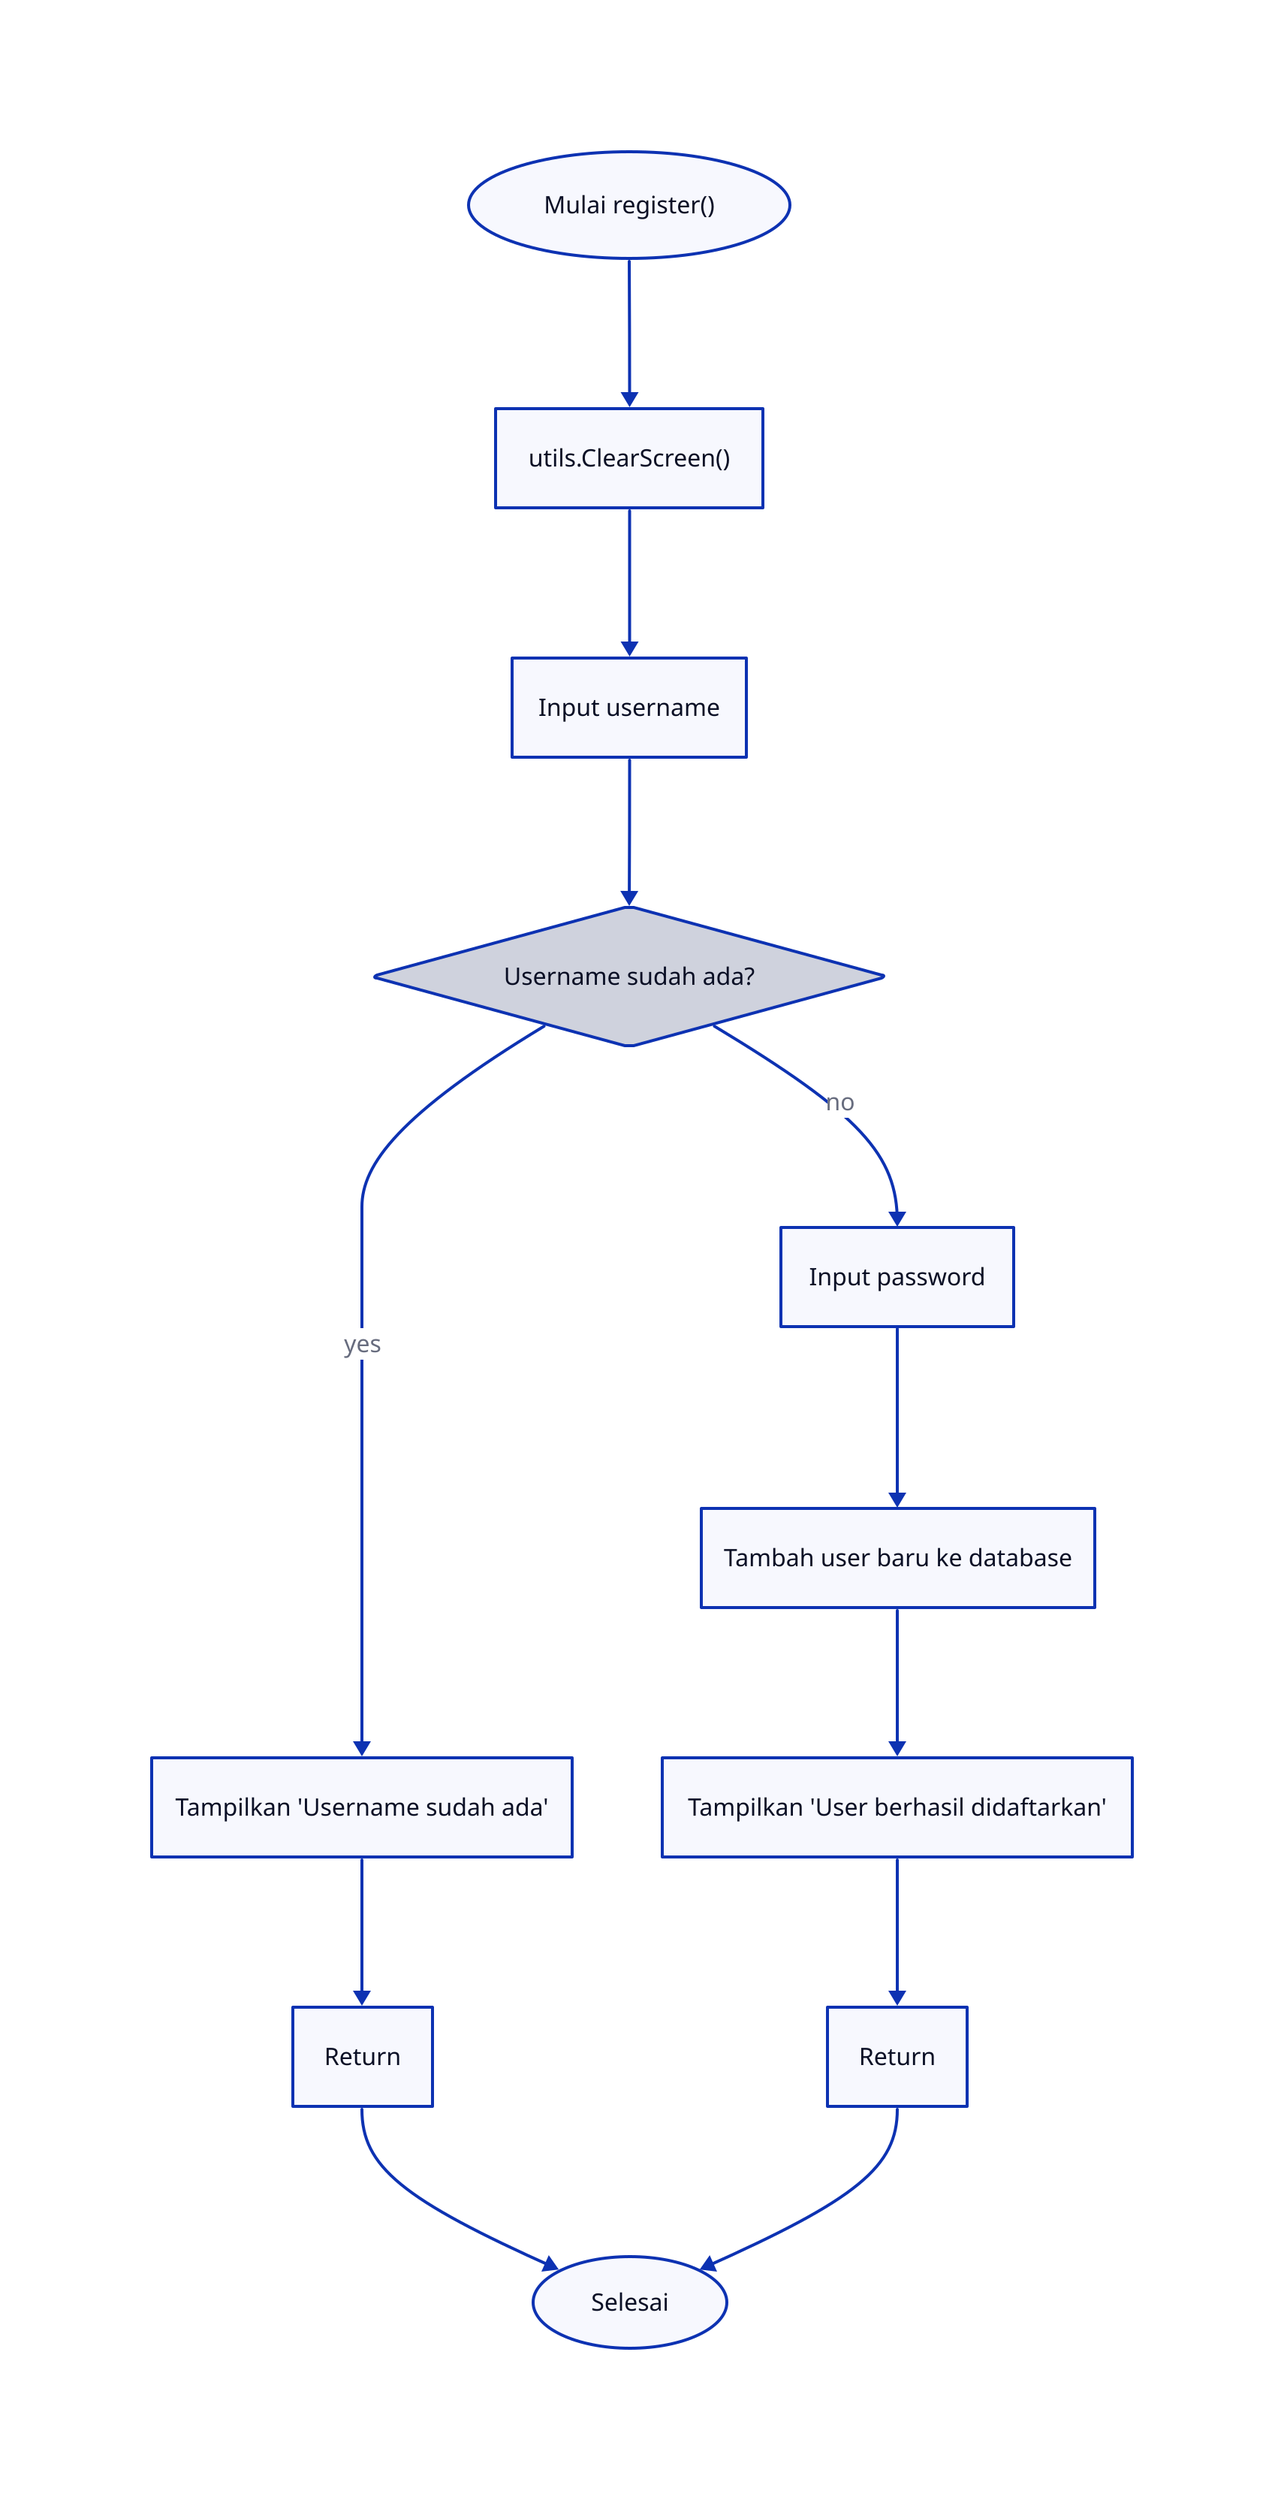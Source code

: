 direction: down

start: "Mulai register()" {
  shape: oval
}

clearScreen: "utils.ClearScreen()" {
  shape: rectangle
}

inputUsername: "Input username" {
  shape: rectangle
}

checkUsernameExist: "Username sudah ada?" {
  shape: diamond
}

showUsernameExists: "Tampilkan 'Username sudah ada'" {
  shape: rectangle
}

returnEnd1: "Return" {
  shape: rectangle
}

inputPassword: "Input password" {
  shape: rectangle
}

addUser: "Tambah user baru ke database" {
  shape: rectangle
}

showSuccess: "Tampilkan 'User berhasil didaftarkan'" {
  shape: rectangle
}

returnEnd2: "Return" {
  shape: rectangle
}

end: "Selesai" {
  shape: oval
}

start -> clearScreen -> inputUsername -> checkUsernameExist
checkUsernameExist -> showUsernameExists: yes
showUsernameExists -> returnEnd1 -> end
checkUsernameExist -> inputPassword: no
inputPassword -> addUser -> showSuccess -> returnEnd2 -> end
